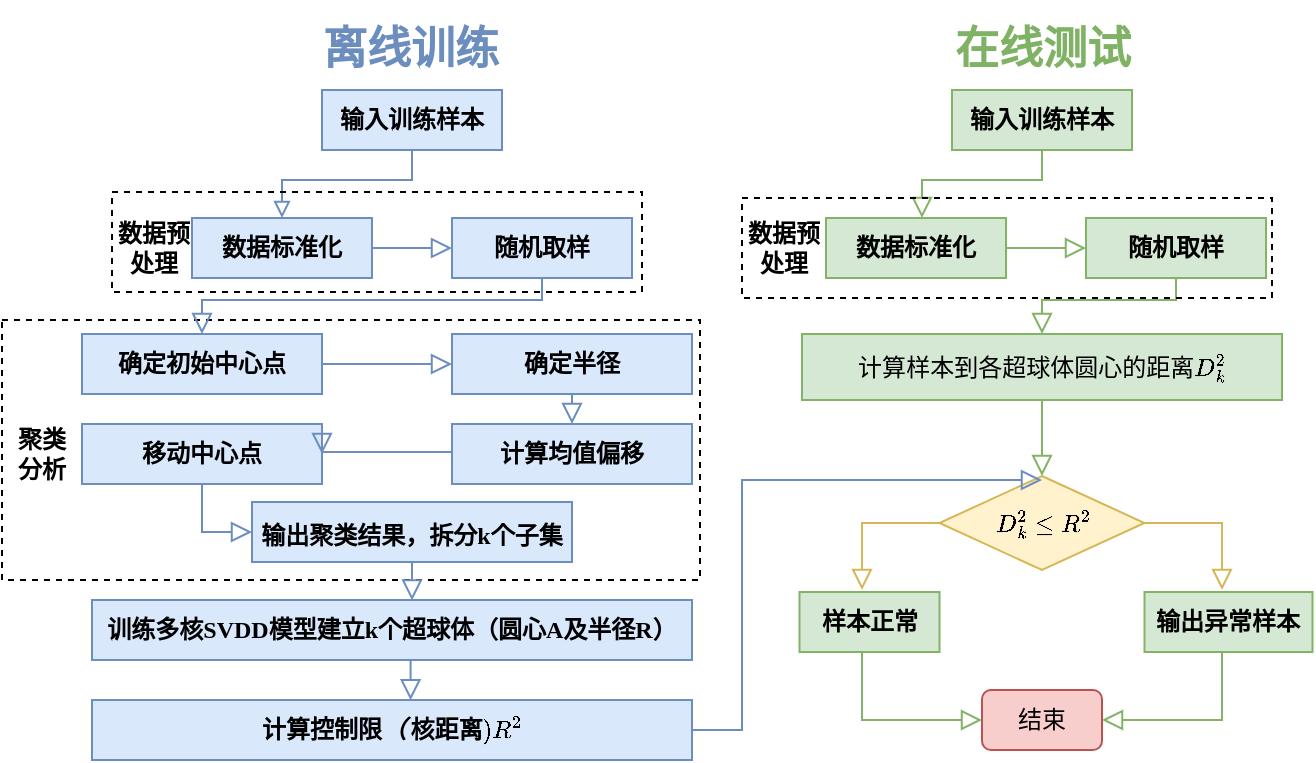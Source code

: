 <mxfile version="21.0.2" type="github">
  <diagram id="C5RBs43oDa-KdzZeNtuy" name="Page-1">
    <mxGraphModel dx="811" dy="509" grid="1" gridSize="10" guides="1" tooltips="1" connect="1" arrows="1" fold="1" page="1" pageScale="1" pageWidth="827" pageHeight="1169" math="1" shadow="0">
      <root>
        <mxCell id="WIyWlLk6GJQsqaUBKTNV-0" />
        <mxCell id="WIyWlLk6GJQsqaUBKTNV-1" parent="WIyWlLk6GJQsqaUBKTNV-0" />
        <mxCell id="QDwFRIU--g0toRV6Prhw-50" value="" style="rounded=0;whiteSpace=wrap;html=1;fontFamily=宋体;fillColor=none;strokeColor=#000000;dashed=1;strokeWidth=1;" parent="WIyWlLk6GJQsqaUBKTNV-1" vertex="1">
          <mxGeometry x="440" y="200" width="349" height="130" as="geometry" />
        </mxCell>
        <mxCell id="QDwFRIU--g0toRV6Prhw-1" value="&lt;font style=&quot;vertical-align: inherit;&quot;&gt;&lt;font style=&quot;vertical-align: inherit;&quot;&gt;输入训练样本&lt;/font&gt;&lt;/font&gt;" style="rounded=0;whiteSpace=wrap;html=1;fontFamily=宋体;fontStyle=1;fillColor=#dae8fc;strokeColor=#6c8ebf;" parent="WIyWlLk6GJQsqaUBKTNV-1" vertex="1">
          <mxGeometry x="600" y="85" width="90" height="30" as="geometry" />
        </mxCell>
        <mxCell id="QDwFRIU--g0toRV6Prhw-2" value="" style="rounded=0;html=1;jettySize=auto;orthogonalLoop=1;fontSize=11;endArrow=block;endFill=0;strokeWidth=1;shadow=0;labelBackgroundColor=none;edgeStyle=orthogonalEdgeStyle;exitX=0.5;exitY=1;exitDx=0;exitDy=0;entryX=0.5;entryY=0;entryDx=0;entryDy=0;fontFamily=宋体;fontStyle=1;fillColor=#dae8fc;strokeColor=#6c8ebf;" parent="WIyWlLk6GJQsqaUBKTNV-1" source="QDwFRIU--g0toRV6Prhw-1" target="QDwFRIU--g0toRV6Prhw-5" edge="1">
          <mxGeometry relative="1" as="geometry">
            <mxPoint x="230" y="130" as="sourcePoint" />
            <mxPoint x="230" y="180" as="targetPoint" />
            <Array as="points">
              <mxPoint x="645" y="130" />
              <mxPoint x="580" y="130" />
            </Array>
          </mxGeometry>
        </mxCell>
        <mxCell id="QDwFRIU--g0toRV6Prhw-5" value="&lt;font style=&quot;vertical-align: inherit;&quot;&gt;&lt;font style=&quot;vertical-align: inherit;&quot;&gt;数据标准化&lt;/font&gt;&lt;/font&gt;" style="rounded=0;whiteSpace=wrap;html=1;fontFamily=宋体;fontStyle=1;fillColor=#dae8fc;strokeColor=#6c8ebf;" parent="WIyWlLk6GJQsqaUBKTNV-1" vertex="1">
          <mxGeometry x="535" y="149" width="90" height="30" as="geometry" />
        </mxCell>
        <mxCell id="QDwFRIU--g0toRV6Prhw-6" value="&lt;font style=&quot;vertical-align: inherit;&quot;&gt;&lt;font style=&quot;vertical-align: inherit;&quot;&gt;随机取样&lt;/font&gt;&lt;/font&gt;" style="rounded=0;whiteSpace=wrap;html=1;fontFamily=宋体;fontStyle=1;fillColor=#dae8fc;strokeColor=#6c8ebf;" parent="WIyWlLk6GJQsqaUBKTNV-1" vertex="1">
          <mxGeometry x="665" y="149" width="90" height="30" as="geometry" />
        </mxCell>
        <mxCell id="QDwFRIU--g0toRV6Prhw-9" value="" style="edgeStyle=orthogonalEdgeStyle;rounded=0;html=1;jettySize=auto;orthogonalLoop=1;fontSize=11;endArrow=block;endFill=0;endSize=8;strokeWidth=1;shadow=0;labelBackgroundColor=none;exitX=1;exitY=0.5;exitDx=0;exitDy=0;entryX=0;entryY=0.5;entryDx=0;entryDy=0;fontFamily=宋体;fontStyle=1;fillColor=#dae8fc;strokeColor=#6c8ebf;" parent="WIyWlLk6GJQsqaUBKTNV-1" source="QDwFRIU--g0toRV6Prhw-5" target="QDwFRIU--g0toRV6Prhw-6" edge="1">
          <mxGeometry y="10" relative="1" as="geometry">
            <mxPoint as="offset" />
            <mxPoint x="175" y="220" as="sourcePoint" />
            <mxPoint x="225" y="220" as="targetPoint" />
            <Array as="points">
              <mxPoint x="650" y="164" />
              <mxPoint x="650" y="164" />
            </Array>
          </mxGeometry>
        </mxCell>
        <mxCell id="QDwFRIU--g0toRV6Prhw-10" value="&lt;font style=&quot;vertical-align: inherit;&quot;&gt;&lt;font style=&quot;vertical-align: inherit;&quot;&gt;确定初始中心点&lt;/font&gt;&lt;/font&gt;" style="rounded=0;whiteSpace=wrap;html=1;fontFamily=宋体;fontStyle=1;fillColor=#dae8fc;strokeColor=#6c8ebf;" parent="WIyWlLk6GJQsqaUBKTNV-1" vertex="1">
          <mxGeometry x="480" y="207" width="120" height="30" as="geometry" />
        </mxCell>
        <mxCell id="QDwFRIU--g0toRV6Prhw-11" value="&lt;font style=&quot;vertical-align: inherit;&quot;&gt;&lt;font style=&quot;vertical-align: inherit;&quot;&gt;确定半径&lt;/font&gt;&lt;/font&gt;" style="rounded=0;whiteSpace=wrap;html=1;fontFamily=宋体;fontStyle=1;fillColor=#dae8fc;strokeColor=#6c8ebf;" parent="WIyWlLk6GJQsqaUBKTNV-1" vertex="1">
          <mxGeometry x="665" y="207" width="120" height="30" as="geometry" />
        </mxCell>
        <mxCell id="QDwFRIU--g0toRV6Prhw-12" value="&lt;font style=&quot;vertical-align: inherit;&quot;&gt;&lt;font style=&quot;vertical-align: inherit;&quot;&gt;计算均值偏移&lt;/font&gt;&lt;/font&gt;" style="rounded=0;whiteSpace=wrap;html=1;fontFamily=宋体;fontStyle=1;fillColor=#dae8fc;strokeColor=#6c8ebf;" parent="WIyWlLk6GJQsqaUBKTNV-1" vertex="1">
          <mxGeometry x="665" y="252" width="120" height="30" as="geometry" />
        </mxCell>
        <mxCell id="QDwFRIU--g0toRV6Prhw-13" value="&lt;font style=&quot;vertical-align: inherit;&quot;&gt;&lt;font style=&quot;vertical-align: inherit;&quot;&gt;移动中心点&lt;/font&gt;&lt;/font&gt;" style="rounded=0;whiteSpace=wrap;html=1;fontFamily=宋体;fontStyle=1;fillColor=#dae8fc;strokeColor=#6c8ebf;" parent="WIyWlLk6GJQsqaUBKTNV-1" vertex="1">
          <mxGeometry x="480" y="252" width="120" height="30" as="geometry" />
        </mxCell>
        <mxCell id="QDwFRIU--g0toRV6Prhw-14" value="&lt;font style=&quot;vertical-align: inherit;&quot;&gt;&lt;font style=&quot;vertical-align: inherit;&quot;&gt;输出聚类结果，&lt;/font&gt;&lt;/font&gt;拆分k个子集&lt;span style=&quot;font-size: medium; text-align: start;&quot;&gt;&lt;/span&gt;" style="rounded=0;whiteSpace=wrap;html=1;fontFamily=宋体;fontStyle=1;fillColor=#dae8fc;strokeColor=#6c8ebf;" parent="WIyWlLk6GJQsqaUBKTNV-1" vertex="1">
          <mxGeometry x="565" y="291" width="160" height="30" as="geometry" />
        </mxCell>
        <mxCell id="QDwFRIU--g0toRV6Prhw-15" value="" style="rounded=0;html=1;jettySize=auto;orthogonalLoop=1;fontSize=11;endArrow=block;endFill=0;endSize=8;strokeWidth=1;shadow=0;labelBackgroundColor=none;edgeStyle=orthogonalEdgeStyle;exitX=0.5;exitY=1;exitDx=0;exitDy=0;entryX=0.5;entryY=0;entryDx=0;entryDy=0;fontFamily=宋体;fontStyle=1;fillColor=#dae8fc;strokeColor=#6c8ebf;" parent="WIyWlLk6GJQsqaUBKTNV-1" source="QDwFRIU--g0toRV6Prhw-6" target="QDwFRIU--g0toRV6Prhw-10" edge="1">
          <mxGeometry relative="1" as="geometry">
            <mxPoint x="710" y="185" as="sourcePoint" />
            <mxPoint x="590" y="165" as="targetPoint" />
            <Array as="points">
              <mxPoint x="710" y="190" />
              <mxPoint x="540" y="190" />
            </Array>
          </mxGeometry>
        </mxCell>
        <mxCell id="QDwFRIU--g0toRV6Prhw-16" value="" style="edgeStyle=orthogonalEdgeStyle;rounded=0;html=1;jettySize=auto;orthogonalLoop=1;fontSize=11;endArrow=block;endFill=0;endSize=8;strokeWidth=1;shadow=0;labelBackgroundColor=none;exitX=1;exitY=0.5;exitDx=0;exitDy=0;entryX=0;entryY=0.5;entryDx=0;entryDy=0;fontFamily=宋体;fontStyle=1;fillColor=#dae8fc;strokeColor=#6c8ebf;" parent="WIyWlLk6GJQsqaUBKTNV-1" source="QDwFRIU--g0toRV6Prhw-10" target="QDwFRIU--g0toRV6Prhw-11" edge="1">
          <mxGeometry y="10" relative="1" as="geometry">
            <mxPoint as="offset" />
            <mxPoint x="635" y="180" as="sourcePoint" />
            <mxPoint x="675" y="180" as="targetPoint" />
            <Array as="points">
              <mxPoint x="630" y="222" />
              <mxPoint x="630" y="222" />
            </Array>
          </mxGeometry>
        </mxCell>
        <mxCell id="QDwFRIU--g0toRV6Prhw-17" value="" style="edgeStyle=orthogonalEdgeStyle;rounded=0;html=1;jettySize=auto;orthogonalLoop=1;fontSize=11;endArrow=block;endFill=0;endSize=8;strokeWidth=1;shadow=0;labelBackgroundColor=none;exitX=0.5;exitY=1;exitDx=0;exitDy=0;entryX=0.5;entryY=0;entryDx=0;entryDy=0;fontFamily=宋体;fontStyle=1;fillColor=#dae8fc;strokeColor=#6c8ebf;" parent="WIyWlLk6GJQsqaUBKTNV-1" source="QDwFRIU--g0toRV6Prhw-11" target="QDwFRIU--g0toRV6Prhw-12" edge="1">
          <mxGeometry y="10" relative="1" as="geometry">
            <mxPoint as="offset" />
            <mxPoint x="610" y="232" as="sourcePoint" />
            <mxPoint x="675" y="232" as="targetPoint" />
            <Array as="points" />
          </mxGeometry>
        </mxCell>
        <mxCell id="QDwFRIU--g0toRV6Prhw-19" value="" style="edgeStyle=orthogonalEdgeStyle;rounded=0;html=1;jettySize=auto;orthogonalLoop=1;fontSize=11;endArrow=block;endFill=0;endSize=8;strokeWidth=1;shadow=0;labelBackgroundColor=none;exitX=0;exitY=0.5;exitDx=0;exitDy=0;entryX=1;entryY=0.5;entryDx=0;entryDy=0;fontFamily=宋体;fontStyle=1;fillColor=#dae8fc;strokeColor=#6c8ebf;" parent="WIyWlLk6GJQsqaUBKTNV-1" source="QDwFRIU--g0toRV6Prhw-12" target="QDwFRIU--g0toRV6Prhw-13" edge="1">
          <mxGeometry y="10" relative="1" as="geometry">
            <mxPoint as="offset" />
            <mxPoint x="610" y="232" as="sourcePoint" />
            <mxPoint x="675" y="232" as="targetPoint" />
            <Array as="points">
              <mxPoint x="665" y="266" />
              <mxPoint x="600" y="266" />
            </Array>
          </mxGeometry>
        </mxCell>
        <mxCell id="QDwFRIU--g0toRV6Prhw-20" value="" style="edgeStyle=orthogonalEdgeStyle;rounded=0;html=1;jettySize=auto;orthogonalLoop=1;fontSize=11;endArrow=block;endFill=0;endSize=8;strokeWidth=1;shadow=0;labelBackgroundColor=none;entryX=0;entryY=0.5;entryDx=0;entryDy=0;exitX=0.5;exitY=1;exitDx=0;exitDy=0;fontFamily=宋体;fontStyle=1;fillColor=#dae8fc;strokeColor=#6c8ebf;" parent="WIyWlLk6GJQsqaUBKTNV-1" source="QDwFRIU--g0toRV6Prhw-13" target="QDwFRIU--g0toRV6Prhw-14" edge="1">
          <mxGeometry y="10" relative="1" as="geometry">
            <mxPoint as="offset" />
            <mxPoint x="540" y="290" as="sourcePoint" />
            <mxPoint x="565" y="301" as="targetPoint" />
            <Array as="points">
              <mxPoint x="540" y="306" />
            </Array>
          </mxGeometry>
        </mxCell>
        <mxCell id="QDwFRIU--g0toRV6Prhw-21" value="训练多核SVDD模型建立k个超球体（圆心A及半径R）" style="rounded=0;whiteSpace=wrap;html=1;fontFamily=宋体;fontStyle=1;fillColor=#dae8fc;strokeColor=#6c8ebf;" parent="WIyWlLk6GJQsqaUBKTNV-1" vertex="1">
          <mxGeometry x="485" y="340" width="300" height="30" as="geometry" />
        </mxCell>
        <mxCell id="QDwFRIU--g0toRV6Prhw-24" value="&lt;font style=&quot;vertical-align: inherit;&quot;&gt;&lt;font style=&quot;vertical-align: inherit;&quot;&gt;输入训练样本&lt;/font&gt;&lt;/font&gt;" style="rounded=0;whiteSpace=wrap;html=1;fontFamily=宋体;fontStyle=1;fillColor=#d5e8d4;strokeColor=#82b366;" parent="WIyWlLk6GJQsqaUBKTNV-1" vertex="1">
          <mxGeometry x="915" y="85" width="90" height="30" as="geometry" />
        </mxCell>
        <mxCell id="QDwFRIU--g0toRV6Prhw-25" value="&lt;font style=&quot;vertical-align: inherit;&quot;&gt;&lt;font style=&quot;vertical-align: inherit;&quot;&gt;数据标准化&lt;/font&gt;&lt;/font&gt;" style="rounded=0;whiteSpace=wrap;html=1;fontFamily=宋体;fontStyle=1;fillColor=#d5e8d4;strokeColor=#82b366;" parent="WIyWlLk6GJQsqaUBKTNV-1" vertex="1">
          <mxGeometry x="852" y="149" width="90" height="30" as="geometry" />
        </mxCell>
        <mxCell id="QDwFRIU--g0toRV6Prhw-26" value="&lt;font style=&quot;vertical-align: inherit;&quot;&gt;&lt;font style=&quot;vertical-align: inherit;&quot;&gt;随机取样&lt;/font&gt;&lt;/font&gt;" style="rounded=0;whiteSpace=wrap;html=1;fontFamily=宋体;fontStyle=1;fillColor=#d5e8d4;strokeColor=#82b366;" parent="WIyWlLk6GJQsqaUBKTNV-1" vertex="1">
          <mxGeometry x="982" y="149" width="90" height="30" as="geometry" />
        </mxCell>
        <mxCell id="QDwFRIU--g0toRV6Prhw-27" value="" style="edgeStyle=orthogonalEdgeStyle;rounded=0;html=1;jettySize=auto;orthogonalLoop=1;fontSize=11;endArrow=block;endFill=0;endSize=8;strokeWidth=1;shadow=0;labelBackgroundColor=none;exitX=1;exitY=0.5;exitDx=0;exitDy=0;entryX=0;entryY=0.5;entryDx=0;entryDy=0;fontFamily=宋体;fontStyle=1;fillColor=#d5e8d4;strokeColor=#82b366;" parent="WIyWlLk6GJQsqaUBKTNV-1" source="QDwFRIU--g0toRV6Prhw-25" target="QDwFRIU--g0toRV6Prhw-26" edge="1">
          <mxGeometry y="10" relative="1" as="geometry">
            <mxPoint as="offset" />
            <mxPoint x="492" y="220" as="sourcePoint" />
            <mxPoint x="542" y="220" as="targetPoint" />
            <Array as="points">
              <mxPoint x="967" y="164" />
              <mxPoint x="967" y="164" />
            </Array>
          </mxGeometry>
        </mxCell>
        <mxCell id="QDwFRIU--g0toRV6Prhw-28" value="$$计算样本到各超球体圆心的距离D_{k}^{2}$$" style="rounded=0;whiteSpace=wrap;html=1;fontFamily=宋体;fontStyle=0;fillColor=#d5e8d4;strokeColor=#82b366;" parent="WIyWlLk6GJQsqaUBKTNV-1" vertex="1">
          <mxGeometry x="840" y="207" width="240" height="33" as="geometry" />
        </mxCell>
        <mxCell id="QDwFRIU--g0toRV6Prhw-29" value="$$D_{k}^{2} \le R^{2}$$" style="rhombus;whiteSpace=wrap;html=1;fontFamily=宋体;fontStyle=1;fillColor=#fff2cc;strokeColor=#d6b656;" parent="WIyWlLk6GJQsqaUBKTNV-1" vertex="1">
          <mxGeometry x="908.75" y="278" width="102.5" height="47" as="geometry" />
        </mxCell>
        <mxCell id="QDwFRIU--g0toRV6Prhw-30" value="" style="edgeStyle=orthogonalEdgeStyle;rounded=0;html=1;jettySize=auto;orthogonalLoop=1;fontSize=11;endArrow=block;endFill=0;endSize=8;strokeWidth=1;shadow=0;labelBackgroundColor=none;exitX=0.5;exitY=1;exitDx=0;exitDy=0;entryX=0.535;entryY=0.008;entryDx=0;entryDy=0;fontFamily=宋体;fontStyle=1;entryPerimeter=0;fillColor=#dae8fc;strokeColor=#6c8ebf;" parent="WIyWlLk6GJQsqaUBKTNV-1" source="QDwFRIU--g0toRV6Prhw-14" target="QDwFRIU--g0toRV6Prhw-21" edge="1">
          <mxGeometry y="10" relative="1" as="geometry">
            <mxPoint as="offset" />
            <mxPoint x="675" y="277" as="sourcePoint" />
            <mxPoint x="610" y="277" as="targetPoint" />
            <Array as="points">
              <mxPoint x="645" y="340" />
            </Array>
          </mxGeometry>
        </mxCell>
        <mxCell id="QDwFRIU--g0toRV6Prhw-31" value="" style="edgeStyle=orthogonalEdgeStyle;rounded=0;html=1;jettySize=auto;orthogonalLoop=1;fontSize=11;endArrow=block;endFill=0;endSize=8;strokeWidth=1;shadow=0;labelBackgroundColor=none;entryX=0.531;entryY=0.004;entryDx=0;entryDy=0;fontFamily=宋体;fontStyle=1;entryPerimeter=0;fillColor=#dae8fc;strokeColor=#6c8ebf;" parent="WIyWlLk6GJQsqaUBKTNV-1" edge="1">
          <mxGeometry y="10" relative="1" as="geometry">
            <mxPoint as="offset" />
            <mxPoint x="650" y="370" as="sourcePoint" />
            <mxPoint x="644.3" y="390.12" as="targetPoint" />
            <Array as="points">
              <mxPoint x="644" y="370" />
            </Array>
          </mxGeometry>
        </mxCell>
        <mxCell id="QDwFRIU--g0toRV6Prhw-32" value="" style="edgeStyle=orthogonalEdgeStyle;rounded=0;html=1;jettySize=auto;orthogonalLoop=1;fontSize=11;endArrow=block;endFill=0;endSize=8;strokeWidth=1;shadow=0;labelBackgroundColor=none;fontFamily=宋体;fontStyle=1;exitX=1;exitY=0.5;exitDx=0;exitDy=0;fillColor=#dae8fc;strokeColor=#6c8ebf;" parent="WIyWlLk6GJQsqaUBKTNV-1" edge="1">
          <mxGeometry y="10" relative="1" as="geometry">
            <mxPoint as="offset" />
            <mxPoint x="785" y="405" as="sourcePoint" />
            <mxPoint x="960" y="280" as="targetPoint" />
            <Array as="points">
              <mxPoint x="810" y="405" />
              <mxPoint x="810" y="280" />
            </Array>
          </mxGeometry>
        </mxCell>
        <mxCell id="QDwFRIU--g0toRV6Prhw-33" value="" style="rounded=0;html=1;jettySize=auto;orthogonalLoop=1;fontSize=11;endArrow=block;endFill=0;endSize=8;strokeWidth=1;shadow=0;labelBackgroundColor=none;edgeStyle=orthogonalEdgeStyle;exitX=0.5;exitY=1;exitDx=0;exitDy=0;entryX=0.5;entryY=0;entryDx=0;entryDy=0;fontFamily=宋体;fontStyle=1;fillColor=#d5e8d4;strokeColor=#82b366;" parent="WIyWlLk6GJQsqaUBKTNV-1" source="QDwFRIU--g0toRV6Prhw-26" target="QDwFRIU--g0toRV6Prhw-28" edge="1">
          <mxGeometry relative="1" as="geometry">
            <mxPoint x="1032.5" y="179" as="sourcePoint" />
            <mxPoint x="862.5" y="207" as="targetPoint" />
            <Array as="points">
              <mxPoint x="1027" y="190" />
              <mxPoint x="960" y="190" />
            </Array>
          </mxGeometry>
        </mxCell>
        <mxCell id="QDwFRIU--g0toRV6Prhw-34" value="" style="rounded=0;html=1;jettySize=auto;orthogonalLoop=1;fontSize=11;endArrow=block;endFill=0;endSize=8;strokeWidth=1;shadow=0;labelBackgroundColor=none;edgeStyle=orthogonalEdgeStyle;exitX=0.5;exitY=1;exitDx=0;exitDy=0;entryX=0.5;entryY=0;entryDx=0;entryDy=0;fontFamily=宋体;fontStyle=1;fillColor=#d5e8d4;strokeColor=#82b366;" parent="WIyWlLk6GJQsqaUBKTNV-1" edge="1">
          <mxGeometry relative="1" as="geometry">
            <mxPoint x="965" y="115" as="sourcePoint" />
            <mxPoint x="900" y="149" as="targetPoint" />
            <Array as="points">
              <mxPoint x="960" y="115" />
              <mxPoint x="960" y="130" />
              <mxPoint x="900" y="130" />
            </Array>
          </mxGeometry>
        </mxCell>
        <mxCell id="QDwFRIU--g0toRV6Prhw-35" value="" style="edgeStyle=orthogonalEdgeStyle;rounded=0;html=1;jettySize=auto;orthogonalLoop=1;fontSize=11;endArrow=block;endFill=0;endSize=8;strokeWidth=1;shadow=0;labelBackgroundColor=none;exitX=0.5;exitY=1;exitDx=0;exitDy=0;entryX=0.5;entryY=0;entryDx=0;entryDy=0;fontFamily=宋体;fontStyle=1;fillColor=#d5e8d4;strokeColor=#82b366;" parent="WIyWlLk6GJQsqaUBKTNV-1" source="QDwFRIU--g0toRV6Prhw-28" target="QDwFRIU--g0toRV6Prhw-29" edge="1">
          <mxGeometry y="10" relative="1" as="geometry">
            <mxPoint as="offset" />
            <mxPoint x="665" y="331" as="sourcePoint" />
            <mxPoint x="666" y="350" as="targetPoint" />
            <Array as="points">
              <mxPoint x="960" y="250" />
              <mxPoint x="960" y="250" />
            </Array>
          </mxGeometry>
        </mxCell>
        <mxCell id="QDwFRIU--g0toRV6Prhw-36" value="结束" style="rounded=1;whiteSpace=wrap;html=1;fontFamily=宋体;fillColor=#f8cecc;strokeColor=#b85450;" parent="WIyWlLk6GJQsqaUBKTNV-1" vertex="1">
          <mxGeometry x="930" y="385" width="60" height="30" as="geometry" />
        </mxCell>
        <mxCell id="QDwFRIU--g0toRV6Prhw-38" value="&lt;font style=&quot;vertical-align: inherit;&quot;&gt;&lt;font style=&quot;vertical-align: inherit;&quot;&gt;样本正常&lt;/font&gt;&lt;/font&gt;" style="rounded=0;whiteSpace=wrap;html=1;fontFamily=宋体;fontStyle=1;fillColor=#d5e8d4;strokeColor=#82b366;" parent="WIyWlLk6GJQsqaUBKTNV-1" vertex="1">
          <mxGeometry x="838.75" y="336" width="70" height="30" as="geometry" />
        </mxCell>
        <mxCell id="QDwFRIU--g0toRV6Prhw-40" value="" style="edgeStyle=orthogonalEdgeStyle;rounded=0;html=1;jettySize=auto;orthogonalLoop=1;fontSize=11;endArrow=block;endFill=0;endSize=8;strokeWidth=1;shadow=0;labelBackgroundColor=none;exitX=0;exitY=0.5;exitDx=0;exitDy=0;fontFamily=宋体;fontStyle=1;fillColor=#fff2cc;strokeColor=#d6b656;" parent="WIyWlLk6GJQsqaUBKTNV-1" source="QDwFRIU--g0toRV6Prhw-29" edge="1">
          <mxGeometry y="10" relative="1" as="geometry">
            <mxPoint as="offset" />
            <mxPoint x="970" y="265" as="sourcePoint" />
            <mxPoint x="870" y="335" as="targetPoint" />
            <Array as="points">
              <mxPoint x="870" y="301" />
            </Array>
          </mxGeometry>
        </mxCell>
        <mxCell id="QDwFRIU--g0toRV6Prhw-41" value="" style="edgeStyle=orthogonalEdgeStyle;rounded=0;html=1;jettySize=auto;orthogonalLoop=1;fontSize=11;endArrow=block;endFill=0;endSize=8;strokeWidth=1;shadow=0;labelBackgroundColor=none;exitX=0.5;exitY=1;exitDx=0;exitDy=0;fontFamily=宋体;fontStyle=1;fillColor=#d5e8d4;strokeColor=#82b366;" parent="WIyWlLk6GJQsqaUBKTNV-1" source="QDwFRIU--g0toRV6Prhw-38" target="QDwFRIU--g0toRV6Prhw-36" edge="1">
          <mxGeometry y="10" relative="1" as="geometry">
            <mxPoint as="offset" />
            <mxPoint x="919" y="312" as="sourcePoint" />
            <mxPoint x="880" y="345" as="targetPoint" />
            <Array as="points">
              <mxPoint x="870" y="366" />
              <mxPoint x="870" y="400" />
            </Array>
          </mxGeometry>
        </mxCell>
        <mxCell id="QDwFRIU--g0toRV6Prhw-42" value="&lt;font style=&quot;vertical-align: inherit;&quot;&gt;&lt;font style=&quot;vertical-align: inherit;&quot;&gt;输出异常样本&lt;/font&gt;&lt;/font&gt;" style="rounded=0;whiteSpace=wrap;html=1;fontFamily=宋体;fontStyle=1;fillColor=#d5e8d4;strokeColor=#82b366;" parent="WIyWlLk6GJQsqaUBKTNV-1" vertex="1">
          <mxGeometry x="1011.25" y="336" width="84" height="30" as="geometry" />
        </mxCell>
        <mxCell id="QDwFRIU--g0toRV6Prhw-43" value="" style="edgeStyle=orthogonalEdgeStyle;rounded=0;html=1;jettySize=auto;orthogonalLoop=1;fontSize=11;endArrow=block;endFill=0;endSize=8;strokeWidth=1;shadow=0;labelBackgroundColor=none;exitX=1;exitY=0.5;exitDx=0;exitDy=0;fontFamily=宋体;fontStyle=1;fillColor=#fff2cc;strokeColor=#d6b656;" parent="WIyWlLk6GJQsqaUBKTNV-1" source="QDwFRIU--g0toRV6Prhw-29" edge="1">
          <mxGeometry y="10" relative="1" as="geometry">
            <mxPoint as="offset" />
            <mxPoint x="919" y="312" as="sourcePoint" />
            <mxPoint x="1050" y="335" as="targetPoint" />
            <Array as="points">
              <mxPoint x="1050" y="301" />
              <mxPoint x="1050" y="335" />
            </Array>
          </mxGeometry>
        </mxCell>
        <mxCell id="QDwFRIU--g0toRV6Prhw-45" value="" style="edgeStyle=orthogonalEdgeStyle;rounded=0;html=1;jettySize=auto;orthogonalLoop=1;fontSize=11;endArrow=block;endFill=0;endSize=8;strokeWidth=1;shadow=0;labelBackgroundColor=none;exitX=0.5;exitY=1;exitDx=0;exitDy=0;fontFamily=宋体;fontStyle=1;entryX=1;entryY=0.5;entryDx=0;entryDy=0;fillColor=#d5e8d4;strokeColor=#82b366;" parent="WIyWlLk6GJQsqaUBKTNV-1" source="QDwFRIU--g0toRV6Prhw-42" target="QDwFRIU--g0toRV6Prhw-36" edge="1">
          <mxGeometry y="10" relative="1" as="geometry">
            <mxPoint as="offset" />
            <mxPoint x="1021" y="312" as="sourcePoint" />
            <mxPoint x="1060" y="345" as="targetPoint" />
            <Array as="points">
              <mxPoint x="1050" y="366" />
              <mxPoint x="1050" y="400" />
            </Array>
          </mxGeometry>
        </mxCell>
        <mxCell id="QDwFRIU--g0toRV6Prhw-46" value="" style="rounded=0;whiteSpace=wrap;html=1;fontFamily=宋体;fillColor=none;strokeColor=#000000;dashed=1;strokeWidth=1;" parent="WIyWlLk6GJQsqaUBKTNV-1" vertex="1">
          <mxGeometry x="495" y="136" width="265" height="50" as="geometry" />
        </mxCell>
        <mxCell id="QDwFRIU--g0toRV6Prhw-47" style="edgeStyle=orthogonalEdgeStyle;rounded=0;orthogonalLoop=1;jettySize=auto;html=1;exitX=0.5;exitY=1;exitDx=0;exitDy=0;fontFamily=宋体;fillColor=#dae8fc;strokeColor=#6c8ebf;" parent="WIyWlLk6GJQsqaUBKTNV-1" source="QDwFRIU--g0toRV6Prhw-46" target="QDwFRIU--g0toRV6Prhw-46" edge="1">
          <mxGeometry relative="1" as="geometry" />
        </mxCell>
        <mxCell id="QDwFRIU--g0toRV6Prhw-49" value="&lt;font&gt;数据预处理&lt;/font&gt;" style="text;html=1;strokeColor=none;fillColor=none;align=center;verticalAlign=middle;whiteSpace=wrap;rounded=0;fontFamily=宋体;fontStyle=1;" parent="WIyWlLk6GJQsqaUBKTNV-1" vertex="1">
          <mxGeometry x="496" y="149" width="40" height="30" as="geometry" />
        </mxCell>
        <mxCell id="QDwFRIU--g0toRV6Prhw-51" value="&lt;font&gt;聚类&lt;br&gt;分析&lt;/font&gt;" style="text;html=1;align=center;verticalAlign=middle;whiteSpace=wrap;rounded=0;fontFamily=宋体;fontStyle=1;fontColor=#000000;" parent="WIyWlLk6GJQsqaUBKTNV-1" vertex="1">
          <mxGeometry x="440" y="252" width="40" height="30" as="geometry" />
        </mxCell>
        <mxCell id="QDwFRIU--g0toRV6Prhw-52" value="" style="rounded=0;whiteSpace=wrap;html=1;fontFamily=宋体;fillColor=none;strokeColor=#000000;dashed=1;strokeWidth=1;" parent="WIyWlLk6GJQsqaUBKTNV-1" vertex="1">
          <mxGeometry x="810" y="139" width="265" height="50" as="geometry" />
        </mxCell>
        <mxCell id="QDwFRIU--g0toRV6Prhw-53" value="&lt;font&gt;数据预处理&lt;/font&gt;" style="text;html=1;strokeColor=none;fillColor=none;align=center;verticalAlign=middle;whiteSpace=wrap;rounded=0;fontFamily=宋体;fontStyle=1;" parent="WIyWlLk6GJQsqaUBKTNV-1" vertex="1">
          <mxGeometry x="811" y="149" width="40" height="30" as="geometry" />
        </mxCell>
        <mxCell id="QDwFRIU--g0toRV6Prhw-55" value="&lt;font style=&quot;font-size: 22px;&quot;&gt;离线训练&lt;/font&gt;" style="text;html=1;strokeColor=none;fillColor=none;align=center;verticalAlign=middle;whiteSpace=wrap;rounded=0;fontFamily=宋体;fontStyle=1;fontSize=22;fontColor=#6c8ebf;" parent="WIyWlLk6GJQsqaUBKTNV-1" vertex="1">
          <mxGeometry x="590.37" y="40" width="109.25" height="49" as="geometry" />
        </mxCell>
        <mxCell id="QDwFRIU--g0toRV6Prhw-58" value="&lt;font color=&quot;#80b266&quot; style=&quot;font-size: 22px;&quot;&gt;在线测试&lt;/font&gt;" style="text;html=1;strokeColor=none;fillColor=none;align=center;verticalAlign=middle;whiteSpace=wrap;rounded=0;fontFamily=宋体;fontStyle=1;fontSize=22;" parent="WIyWlLk6GJQsqaUBKTNV-1" vertex="1">
          <mxGeometry x="901.62" y="40" width="116.75" height="49" as="geometry" />
        </mxCell>
        <mxCell id="0ThORJJTpja4YRJYXuxy-1" value="$$计算控制限（核距离)R^2$$" style="rounded=0;whiteSpace=wrap;html=1;fontFamily=宋体;fontStyle=1;fillColor=#dae8fc;strokeColor=#6c8ebf;" parent="WIyWlLk6GJQsqaUBKTNV-1" vertex="1">
          <mxGeometry x="485" y="390" width="300" height="30" as="geometry" />
        </mxCell>
      </root>
    </mxGraphModel>
  </diagram>
</mxfile>
